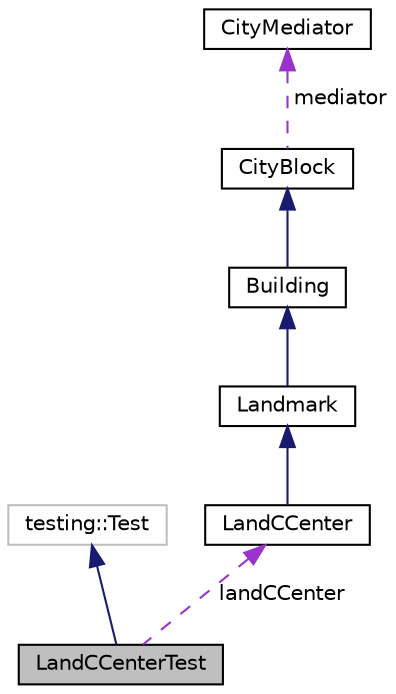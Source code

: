 digraph "LandCCenterTest"
{
 // LATEX_PDF_SIZE
  edge [fontname="Helvetica",fontsize="10",labelfontname="Helvetica",labelfontsize="10"];
  node [fontname="Helvetica",fontsize="10",shape=record];
  Node1 [label="LandCCenterTest",height=0.2,width=0.4,color="black", fillcolor="grey75", style="filled", fontcolor="black",tooltip=" "];
  Node2 -> Node1 [dir="back",color="midnightblue",fontsize="10",style="solid",fontname="Helvetica"];
  Node2 [label="testing::Test",height=0.2,width=0.4,color="grey75", fillcolor="white", style="filled",tooltip=" "];
  Node3 -> Node1 [dir="back",color="darkorchid3",fontsize="10",style="dashed",label=" landCCenter" ,fontname="Helvetica"];
  Node3 [label="LandCCenter",height=0.2,width=0.4,color="black", fillcolor="white", style="filled",URL="$classLandCCenter.html",tooltip="Represents a community center landmark building."];
  Node4 -> Node3 [dir="back",color="midnightblue",fontsize="10",style="solid",fontname="Helvetica"];
  Node4 [label="Landmark",height=0.2,width=0.4,color="black", fillcolor="white", style="filled",URL="$classLandmark.html",tooltip="Abstract class representing a landmark building."];
  Node5 -> Node4 [dir="back",color="midnightblue",fontsize="10",style="solid",fontname="Helvetica"];
  Node5 [label="Building",height=0.2,width=0.4,color="black", fillcolor="white", style="filled",URL="$classBuilding.html",tooltip="Abstract base class representing a building in the city."];
  Node6 -> Node5 [dir="back",color="midnightblue",fontsize="10",style="solid",fontname="Helvetica"];
  Node6 [label="CityBlock",height=0.2,width=0.4,color="black", fillcolor="white", style="filled",URL="$classCityBlock.html",tooltip="Base class representing a block within the city."];
  Node7 -> Node6 [dir="back",color="darkorchid3",fontsize="10",style="dashed",label=" mediator" ,fontname="Helvetica"];
  Node7 [label="CityMediator",height=0.2,width=0.4,color="black", fillcolor="white", style="filled",URL="$classCityMediator.html",tooltip="Mediator class that facilitates communication between various city components."];
}
